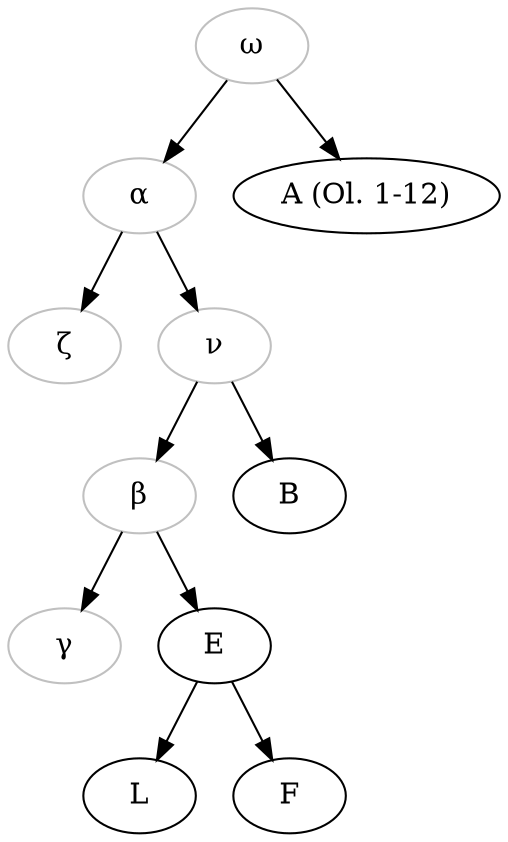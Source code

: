 digraph {
archetyp[color="grey", label="ω"] ;
hyparchetypalpha [color="grey", label="α"] ;
hyparchetypzeta [color="grey", label="ζ"] ;
hyparchetypny [color="grey", label="ν"] ;
hyparchetypbeta [color="grey", label="β"] ;
A [label="A (Ol. 1-12)"] ;
gamma [color="grey", label="γ"] ;
archetyp -> A ;
archetyp -> hyparchetypalpha ;
hyparchetypalpha -> hyparchetypzeta ;
hyparchetypalpha -> hyparchetypny ;
hyparchetypny -> B ;
hyparchetypny -> hyparchetypbeta ;
hyparchetypbeta -> E ;
E -> L; 
E -> F;
hyparchetypbeta -> gamma ;
}


